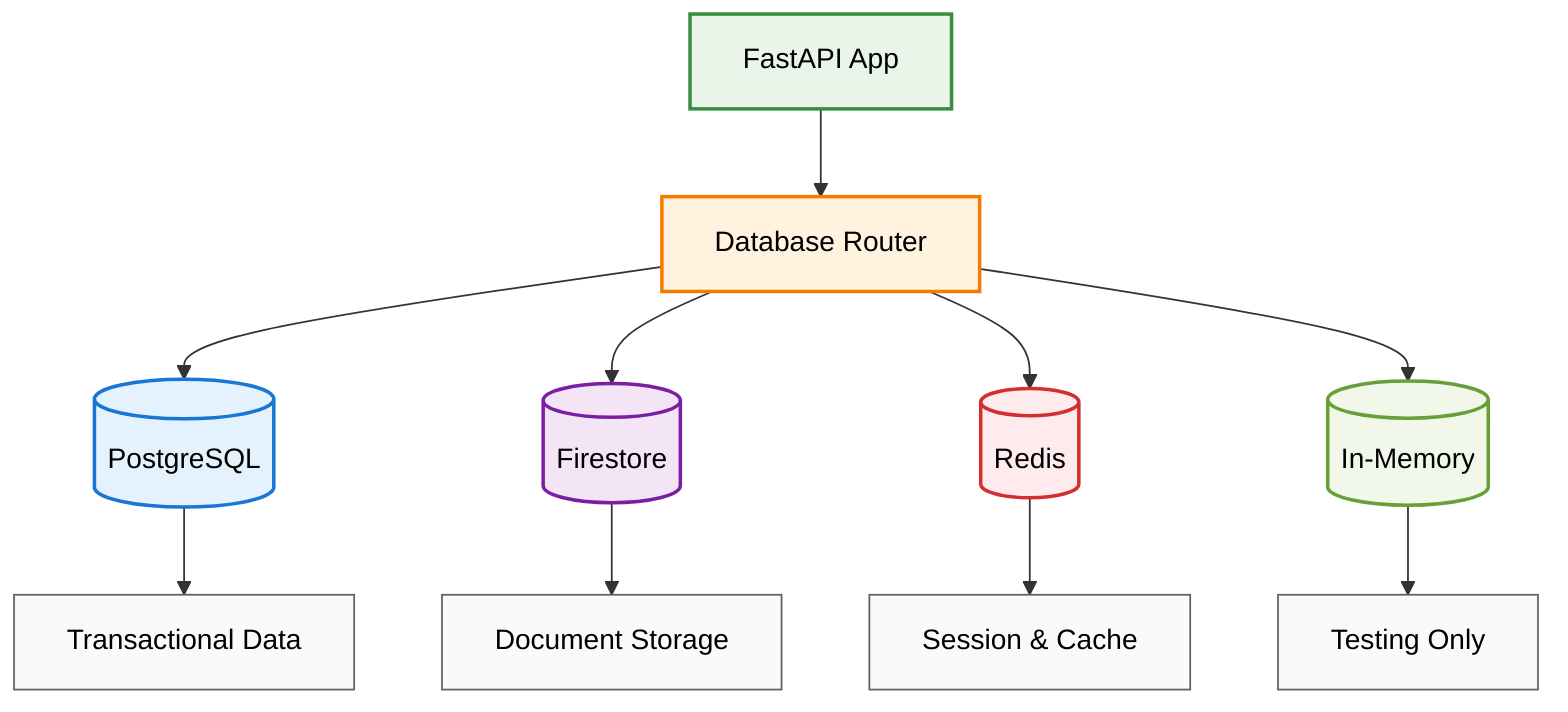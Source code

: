 graph TB
    App[FastAPI App]:::application --> Router[Database Router]:::router

    Router --> PG[(PostgreSQL)]:::relational
    Router --> FS[(Firestore)]:::nosql
    Router --> Redis[(Redis)]:::cache
    Router --> Memory[(In-Memory)]:::testing

    PG --> Transactional[Transactional Data]:::dataType
    FS --> Documents[Document Storage]:::dataType
    Redis --> Sessions[Session & Cache]:::dataType
    Memory --> Testing[Testing Only]:::dataType

    classDef application fill:#e8f5e8,stroke:#388e3c,stroke-width:2px,color:#000
    classDef router fill:#fff3e0,stroke:#f57c00,stroke-width:2px,color:#000
    classDef relational fill:#e3f2fd,stroke:#1976d2,stroke-width:2px,color:#000
    classDef nosql fill:#f3e5f5,stroke:#7b1fa2,stroke-width:2px,color:#000
    classDef cache fill:#ffebee,stroke:#d32f2f,stroke-width:2px,color:#000
    classDef testing fill:#f1f8e9,stroke:#689f38,stroke-width:2px,color:#000
    classDef dataType fill:#fafafa,stroke:#616161,stroke-width:1px,color:#000